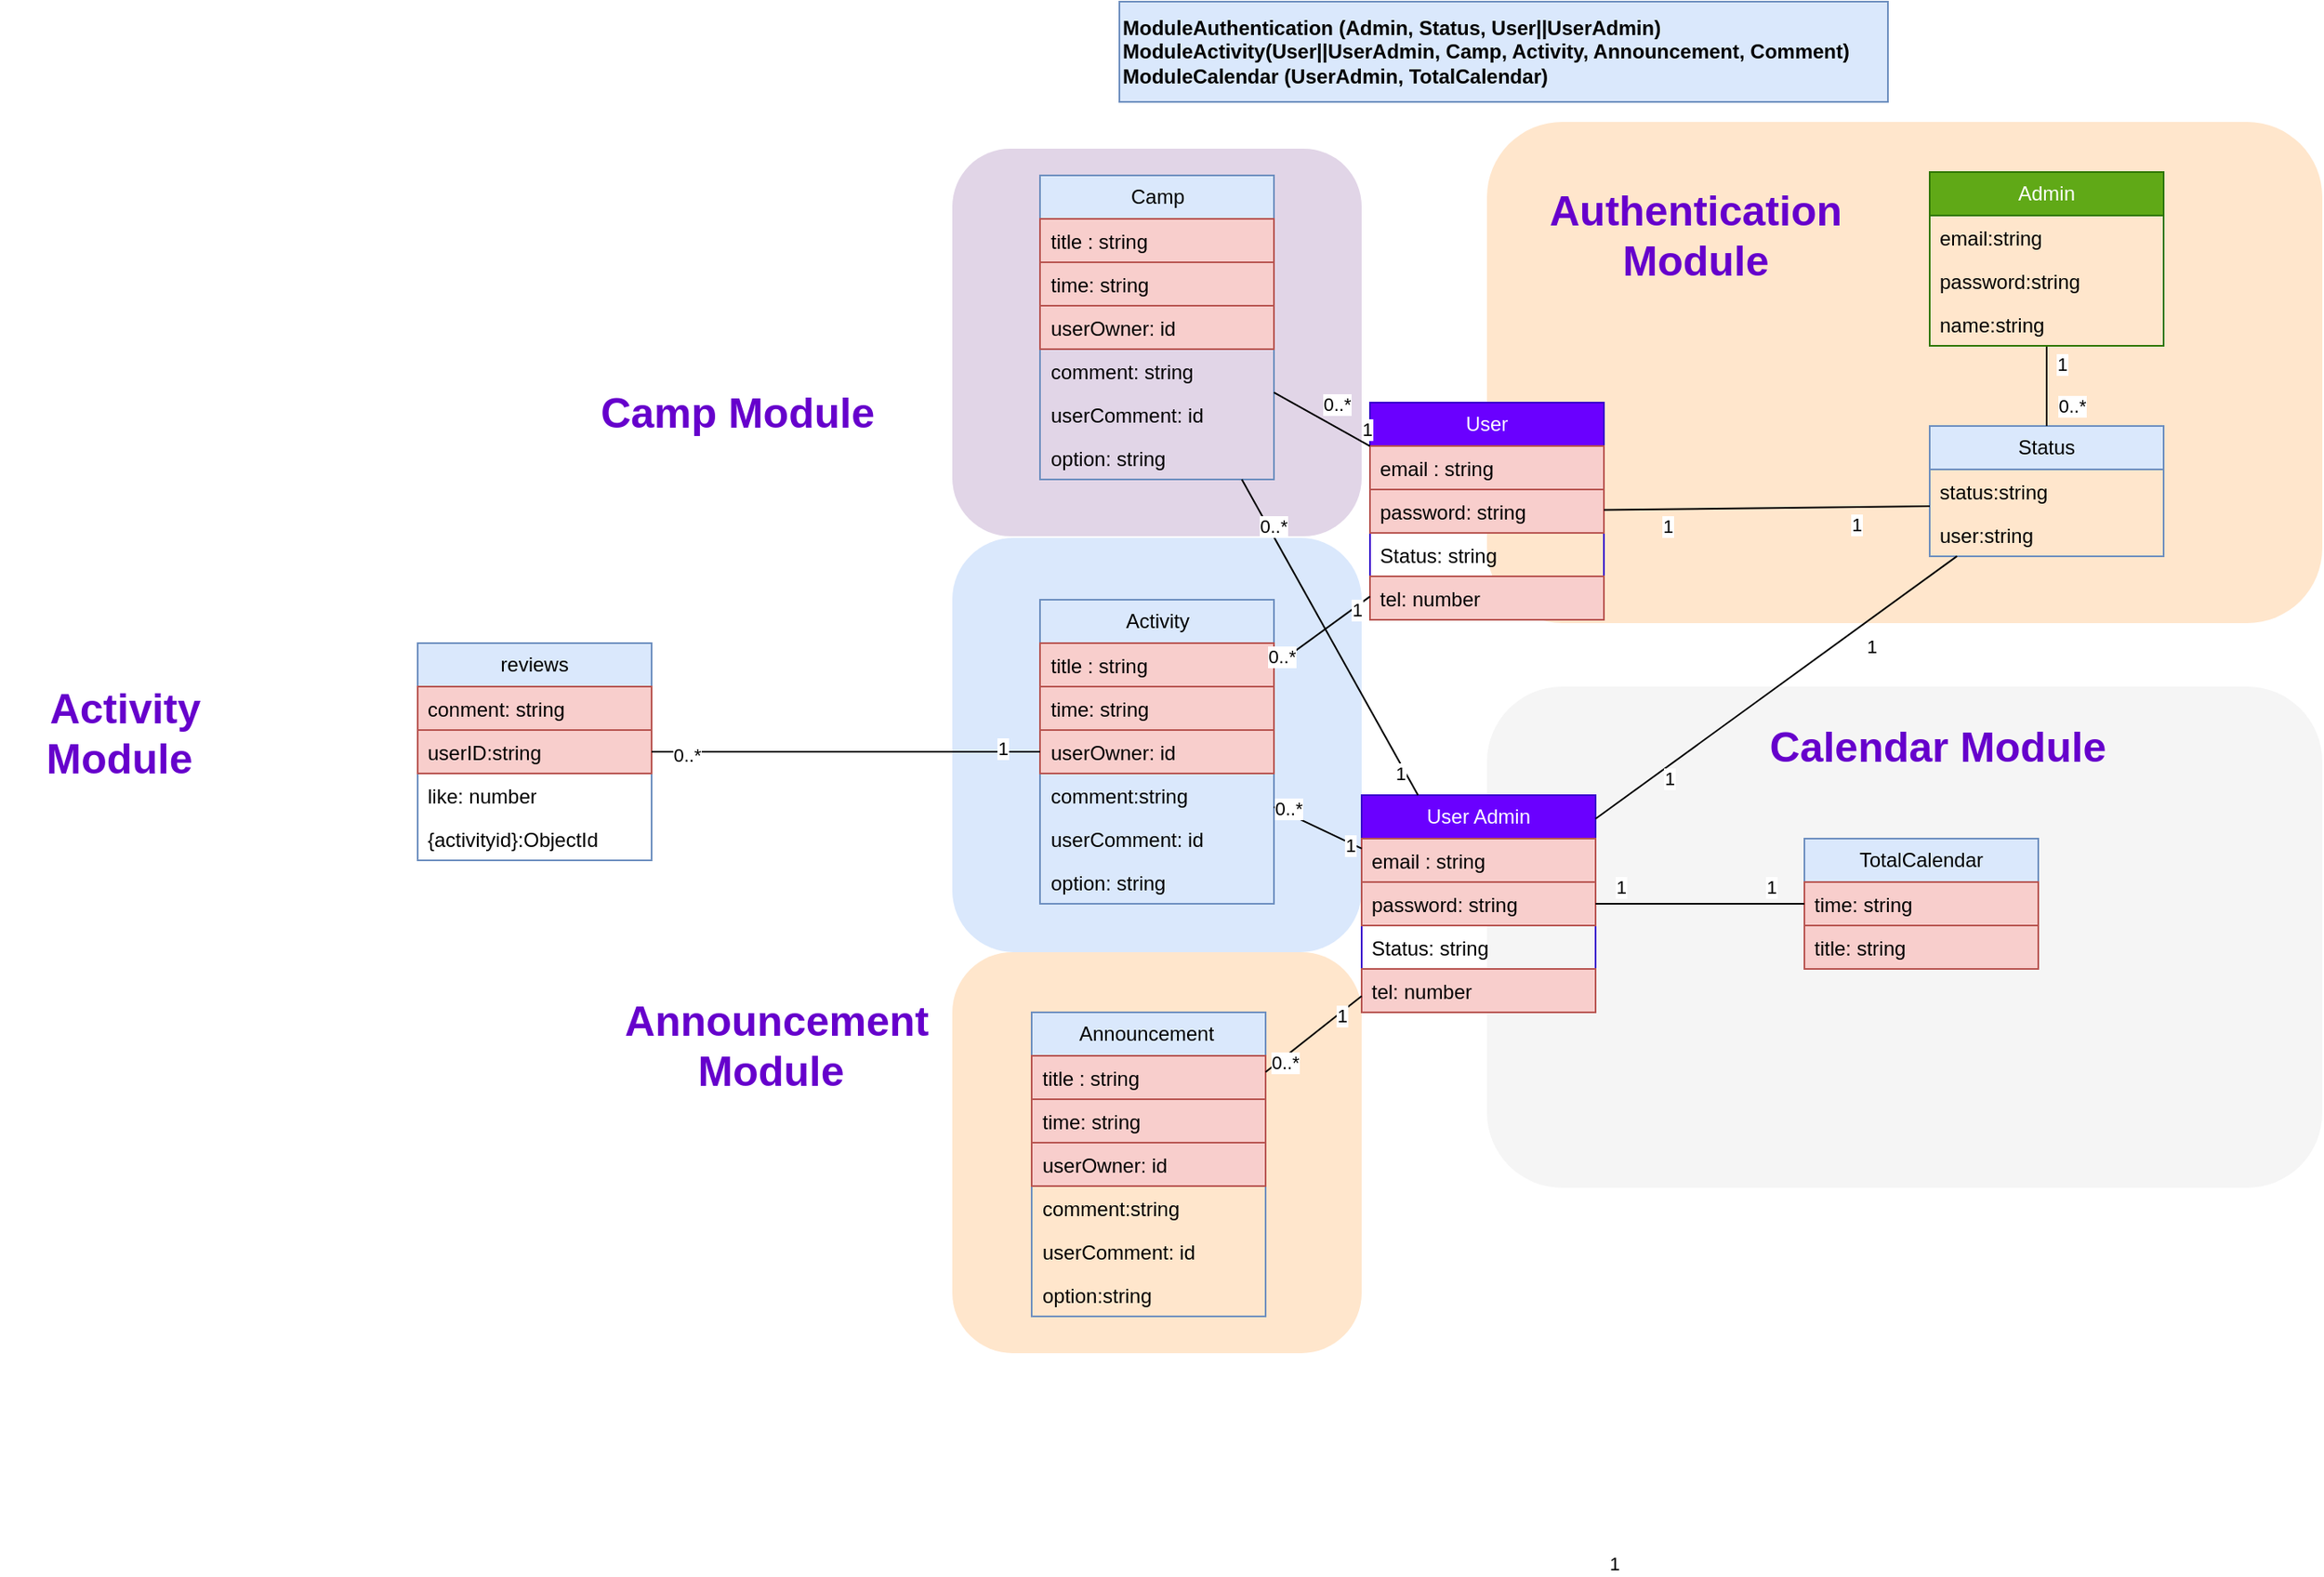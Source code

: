 <mxfile version="21.6.8" type="github">
  <diagram id="rmN0FbChLDWqn9sg0333" name="Page-2">
    <mxGraphModel dx="2159" dy="834" grid="1" gridSize="10" guides="1" tooltips="1" connect="1" arrows="1" fold="1" page="1" pageScale="1" pageWidth="850" pageHeight="1100" math="0" shadow="0">
      <root>
        <mxCell id="0" />
        <mxCell id="1" parent="0" />
        <mxCell id="cLcXW2mZTePM9VA2FKtX-4" value="" style="rounded=1;whiteSpace=wrap;html=1;strokeColor=none;fillColor=#ffe6cc;" parent="1" vertex="1">
          <mxGeometry x="180" y="578.94" width="245" height="240" as="geometry" />
        </mxCell>
        <mxCell id="cLcXW2mZTePM9VA2FKtX-5" value="" style="rounded=1;whiteSpace=wrap;html=1;strokeColor=none;fillColor=#e1d5e7;" parent="1" vertex="1">
          <mxGeometry x="180" y="97.94" width="245" height="232.06" as="geometry" />
        </mxCell>
        <mxCell id="cLcXW2mZTePM9VA2FKtX-6" value="" style="rounded=1;whiteSpace=wrap;html=1;strokeColor=none;fillColor=#dae8fc;" parent="1" vertex="1">
          <mxGeometry x="180" y="330.94" width="245" height="248" as="geometry" />
        </mxCell>
        <mxCell id="1cO4MJASLVhL4EE68Gqv-121" value="" style="rounded=1;whiteSpace=wrap;html=1;strokeColor=none;fillColor=#ffe6cc;" parent="1" vertex="1">
          <mxGeometry x="500" y="82" width="500" height="300" as="geometry" />
        </mxCell>
        <mxCell id="1cO4MJASLVhL4EE68Gqv-129" value="" style="rounded=1;whiteSpace=wrap;html=1;strokeColor=none;fillColor=#f5f5f5;fontColor=#333333;" parent="1" vertex="1">
          <mxGeometry x="500" y="420" width="500" height="300" as="geometry" />
        </mxCell>
        <mxCell id="1cO4MJASLVhL4EE68Gqv-2" value="User" style="swimlane;fontStyle=0;childLayout=stackLayout;horizontal=1;startSize=26;fillColor=#6a00ff;horizontalStack=0;resizeParent=1;resizeParentMax=0;resizeLast=0;collapsible=1;marginBottom=0;whiteSpace=wrap;html=1;strokeColor=#3700CC;fontColor=#ffffff;" parent="1" vertex="1">
          <mxGeometry x="430" y="250" width="140" height="130" as="geometry" />
        </mxCell>
        <mxCell id="1cO4MJASLVhL4EE68Gqv-3" value="email : string&lt;span style=&quot;white-space: pre;&quot;&gt;&#x9;&lt;/span&gt;" style="text;strokeColor=#b85450;fillColor=#f8cecc;align=left;verticalAlign=top;spacingLeft=4;spacingRight=4;overflow=hidden;rotatable=0;points=[[0,0.5],[1,0.5]];portConstraint=eastwest;whiteSpace=wrap;html=1;" parent="1cO4MJASLVhL4EE68Gqv-2" vertex="1">
          <mxGeometry y="26" width="140" height="26" as="geometry" />
        </mxCell>
        <mxCell id="1cO4MJASLVhL4EE68Gqv-4" value="password: string" style="text;strokeColor=#b85450;fillColor=#f8cecc;align=left;verticalAlign=top;spacingLeft=4;spacingRight=4;overflow=hidden;rotatable=0;points=[[0,0.5],[1,0.5]];portConstraint=eastwest;whiteSpace=wrap;html=1;" parent="1cO4MJASLVhL4EE68Gqv-2" vertex="1">
          <mxGeometry y="52" width="140" height="26" as="geometry" />
        </mxCell>
        <mxCell id="1cO4MJASLVhL4EE68Gqv-5" value="Status: string" style="text;strokeColor=none;fillColor=none;align=left;verticalAlign=top;spacingLeft=4;spacingRight=4;overflow=hidden;rotatable=0;points=[[0,0.5],[1,0.5]];portConstraint=eastwest;whiteSpace=wrap;html=1;" parent="1cO4MJASLVhL4EE68Gqv-2" vertex="1">
          <mxGeometry y="78" width="140" height="26" as="geometry" />
        </mxCell>
        <mxCell id="1cO4MJASLVhL4EE68Gqv-16" value="tel: number" style="text;align=left;verticalAlign=top;spacingLeft=4;spacingRight=4;overflow=hidden;rotatable=0;points=[[0,0.5],[1,0.5]];portConstraint=eastwest;whiteSpace=wrap;html=1;fillColor=#f8cecc;strokeColor=#b85450;" parent="1cO4MJASLVhL4EE68Gqv-2" vertex="1">
          <mxGeometry y="104" width="140" height="26" as="geometry" />
        </mxCell>
        <mxCell id="1cO4MJASLVhL4EE68Gqv-21" value="User Admin" style="swimlane;fontStyle=0;childLayout=stackLayout;horizontal=1;startSize=26;fillColor=#6a00ff;horizontalStack=0;resizeParent=1;resizeParentMax=0;resizeLast=0;collapsible=1;marginBottom=0;whiteSpace=wrap;html=1;strokeColor=#3700CC;fontColor=#ffffff;" parent="1" vertex="1">
          <mxGeometry x="425" y="485" width="140" height="130" as="geometry" />
        </mxCell>
        <mxCell id="1cO4MJASLVhL4EE68Gqv-22" value="email : string&lt;span style=&quot;white-space: pre;&quot;&gt;&#x9;&lt;/span&gt;" style="text;strokeColor=#b85450;fillColor=#f8cecc;align=left;verticalAlign=top;spacingLeft=4;spacingRight=4;overflow=hidden;rotatable=0;points=[[0,0.5],[1,0.5]];portConstraint=eastwest;whiteSpace=wrap;html=1;" parent="1cO4MJASLVhL4EE68Gqv-21" vertex="1">
          <mxGeometry y="26" width="140" height="26" as="geometry" />
        </mxCell>
        <mxCell id="1cO4MJASLVhL4EE68Gqv-23" value="password: string" style="text;strokeColor=#b85450;fillColor=#f8cecc;align=left;verticalAlign=top;spacingLeft=4;spacingRight=4;overflow=hidden;rotatable=0;points=[[0,0.5],[1,0.5]];portConstraint=eastwest;whiteSpace=wrap;html=1;" parent="1cO4MJASLVhL4EE68Gqv-21" vertex="1">
          <mxGeometry y="52" width="140" height="26" as="geometry" />
        </mxCell>
        <mxCell id="1cO4MJASLVhL4EE68Gqv-24" value="Status: string" style="text;strokeColor=none;fillColor=none;align=left;verticalAlign=top;spacingLeft=4;spacingRight=4;overflow=hidden;rotatable=0;points=[[0,0.5],[1,0.5]];portConstraint=eastwest;whiteSpace=wrap;html=1;" parent="1cO4MJASLVhL4EE68Gqv-21" vertex="1">
          <mxGeometry y="78" width="140" height="26" as="geometry" />
        </mxCell>
        <mxCell id="1cO4MJASLVhL4EE68Gqv-26" value="tel: number" style="text;align=left;verticalAlign=top;spacingLeft=4;spacingRight=4;overflow=hidden;rotatable=0;points=[[0,0.5],[1,0.5]];portConstraint=eastwest;whiteSpace=wrap;html=1;fillColor=#f8cecc;strokeColor=#b85450;" parent="1cO4MJASLVhL4EE68Gqv-21" vertex="1">
          <mxGeometry y="104" width="140" height="26" as="geometry" />
        </mxCell>
        <mxCell id="1cO4MJASLVhL4EE68Gqv-27" value="TotalCalendar" style="swimlane;fontStyle=0;childLayout=stackLayout;horizontal=1;startSize=26;fillColor=#dae8fc;horizontalStack=0;resizeParent=1;resizeParentMax=0;resizeLast=0;collapsible=1;marginBottom=0;whiteSpace=wrap;html=1;strokeColor=#6c8ebf;" parent="1" vertex="1">
          <mxGeometry x="690" y="511.0" width="140" height="78" as="geometry" />
        </mxCell>
        <mxCell id="1cO4MJASLVhL4EE68Gqv-28" value="time: string" style="text;strokeColor=#b85450;fillColor=#f8cecc;align=left;verticalAlign=top;spacingLeft=4;spacingRight=4;overflow=hidden;rotatable=0;points=[[0,0.5],[1,0.5]];portConstraint=eastwest;whiteSpace=wrap;html=1;" parent="1cO4MJASLVhL4EE68Gqv-27" vertex="1">
          <mxGeometry y="26" width="140" height="26" as="geometry" />
        </mxCell>
        <mxCell id="1cO4MJASLVhL4EE68Gqv-30" value="title: string" style="text;strokeColor=#b85450;fillColor=#f8cecc;align=left;verticalAlign=top;spacingLeft=4;spacingRight=4;overflow=hidden;rotatable=0;points=[[0,0.5],[1,0.5]];portConstraint=eastwest;whiteSpace=wrap;html=1;" parent="1cO4MJASLVhL4EE68Gqv-27" vertex="1">
          <mxGeometry y="52" width="140" height="26" as="geometry" />
        </mxCell>
        <mxCell id="1cO4MJASLVhL4EE68Gqv-35" value="" style="endArrow=none;endFill=1;endSize=12;html=1;rounded=0;" parent="1" source="1cO4MJASLVhL4EE68Gqv-21" target="1cO4MJASLVhL4EE68Gqv-27" edge="1">
          <mxGeometry width="160" relative="1" as="geometry">
            <mxPoint x="760" y="471.58" as="sourcePoint" />
            <mxPoint x="920" y="471.58" as="targetPoint" />
          </mxGeometry>
        </mxCell>
        <mxCell id="1cO4MJASLVhL4EE68Gqv-56" value="1" style="edgeLabel;html=1;align=center;verticalAlign=middle;resizable=0;points=[];" parent="1cO4MJASLVhL4EE68Gqv-35" vertex="1" connectable="0">
          <mxGeometry x="-0.717" y="2" relative="1" as="geometry">
            <mxPoint x="-7" y="397" as="offset" />
          </mxGeometry>
        </mxCell>
        <mxCell id="1cO4MJASLVhL4EE68Gqv-55" value="1" style="edgeLabel;html=1;align=center;verticalAlign=middle;resizable=0;points=[];" parent="1cO4MJASLVhL4EE68Gqv-35" vertex="1" connectable="0">
          <mxGeometry x="0.54" relative="1" as="geometry">
            <mxPoint x="8" y="-10" as="offset" />
          </mxGeometry>
        </mxCell>
        <mxCell id="cLcXW2mZTePM9VA2FKtX-1" value="1" style="edgeLabel;html=1;align=center;verticalAlign=middle;resizable=0;points=[];" parent="1cO4MJASLVhL4EE68Gqv-35" vertex="1" connectable="0">
          <mxGeometry x="-0.76" y="-2" relative="1" as="geometry">
            <mxPoint y="-12" as="offset" />
          </mxGeometry>
        </mxCell>
        <mxCell id="1cO4MJASLVhL4EE68Gqv-46" value="Camp" style="swimlane;fontStyle=0;childLayout=stackLayout;horizontal=1;startSize=26;fillColor=#dae8fc;horizontalStack=0;resizeParent=1;resizeParentMax=0;resizeLast=0;collapsible=1;marginBottom=0;whiteSpace=wrap;html=1;strokeColor=#6c8ebf;" parent="1" vertex="1">
          <mxGeometry x="232.5" y="114" width="140" height="182" as="geometry" />
        </mxCell>
        <mxCell id="1cO4MJASLVhL4EE68Gqv-47" value="title : string" style="text;strokeColor=#b85450;fillColor=#f8cecc;align=left;verticalAlign=top;spacingLeft=4;spacingRight=4;overflow=hidden;rotatable=0;points=[[0,0.5],[1,0.5]];portConstraint=eastwest;whiteSpace=wrap;html=1;" parent="1cO4MJASLVhL4EE68Gqv-46" vertex="1">
          <mxGeometry y="26" width="140" height="26" as="geometry" />
        </mxCell>
        <mxCell id="1cO4MJASLVhL4EE68Gqv-48" value="time: string" style="text;strokeColor=#b85450;fillColor=#f8cecc;align=left;verticalAlign=top;spacingLeft=4;spacingRight=4;overflow=hidden;rotatable=0;points=[[0,0.5],[1,0.5]];portConstraint=eastwest;whiteSpace=wrap;html=1;" parent="1cO4MJASLVhL4EE68Gqv-46" vertex="1">
          <mxGeometry y="52" width="140" height="26" as="geometry" />
        </mxCell>
        <mxCell id="1cO4MJASLVhL4EE68Gqv-50" value="userOwner: id" style="text;strokeColor=#b85450;fillColor=#f8cecc;align=left;verticalAlign=top;spacingLeft=4;spacingRight=4;overflow=hidden;rotatable=0;points=[[0,0.5],[1,0.5]];portConstraint=eastwest;whiteSpace=wrap;html=1;" parent="1cO4MJASLVhL4EE68Gqv-46" vertex="1">
          <mxGeometry y="78" width="140" height="26" as="geometry" />
        </mxCell>
        <mxCell id="1cO4MJASLVhL4EE68Gqv-51" value="comment: string" style="text;align=left;verticalAlign=top;spacingLeft=4;spacingRight=4;overflow=hidden;rotatable=0;points=[[0,0.5],[1,0.5]];portConstraint=eastwest;whiteSpace=wrap;html=1;" parent="1cO4MJASLVhL4EE68Gqv-46" vertex="1">
          <mxGeometry y="104" width="140" height="26" as="geometry" />
        </mxCell>
        <mxCell id="1cO4MJASLVhL4EE68Gqv-141" value="userComment: id" style="text;align=left;verticalAlign=top;spacingLeft=4;spacingRight=4;overflow=hidden;rotatable=0;points=[[0,0.5],[1,0.5]];portConstraint=eastwest;whiteSpace=wrap;html=1;" parent="1cO4MJASLVhL4EE68Gqv-46" vertex="1">
          <mxGeometry y="130" width="140" height="26" as="geometry" />
        </mxCell>
        <mxCell id="cLcXW2mZTePM9VA2FKtX-20" value="option: string" style="text;align=left;verticalAlign=top;spacingLeft=4;spacingRight=4;overflow=hidden;rotatable=0;points=[[0,0.5],[1,0.5]];portConstraint=eastwest;whiteSpace=wrap;html=1;" parent="1cO4MJASLVhL4EE68Gqv-46" vertex="1">
          <mxGeometry y="156" width="140" height="26" as="geometry" />
        </mxCell>
        <mxCell id="1cO4MJASLVhL4EE68Gqv-52" value="" style="endArrow=none;endFill=1;endSize=12;html=1;rounded=0;" parent="1" source="1cO4MJASLVhL4EE68Gqv-2" target="1cO4MJASLVhL4EE68Gqv-46" edge="1">
          <mxGeometry width="160" relative="1" as="geometry">
            <mxPoint x="515" y="445.94" as="sourcePoint" />
            <mxPoint x="675" y="445.94" as="targetPoint" />
          </mxGeometry>
        </mxCell>
        <mxCell id="1cO4MJASLVhL4EE68Gqv-53" value="1" style="edgeLabel;html=1;align=center;verticalAlign=middle;resizable=0;points=[];" parent="1cO4MJASLVhL4EE68Gqv-52" vertex="1" connectable="0">
          <mxGeometry x="-0.728" y="1" relative="1" as="geometry">
            <mxPoint x="6" y="-7" as="offset" />
          </mxGeometry>
        </mxCell>
        <mxCell id="1cO4MJASLVhL4EE68Gqv-54" value="0..*" style="edgeLabel;html=1;align=center;verticalAlign=middle;resizable=0;points=[];" parent="1cO4MJASLVhL4EE68Gqv-52" vertex="1" connectable="0">
          <mxGeometry x="0.556" y="-1" relative="1" as="geometry">
            <mxPoint x="24" as="offset" />
          </mxGeometry>
        </mxCell>
        <mxCell id="1cO4MJASLVhL4EE68Gqv-57" value="" style="endArrow=none;endFill=1;endSize=12;html=1;rounded=0;" parent="1" source="1cO4MJASLVhL4EE68Gqv-46" target="1cO4MJASLVhL4EE68Gqv-21" edge="1">
          <mxGeometry width="160" relative="1" as="geometry">
            <mxPoint x="245" y="485.94" as="sourcePoint" />
            <mxPoint x="405" y="485.94" as="targetPoint" />
          </mxGeometry>
        </mxCell>
        <mxCell id="1cO4MJASLVhL4EE68Gqv-58" value="1" style="edgeLabel;html=1;align=center;verticalAlign=middle;resizable=0;points=[];" parent="1cO4MJASLVhL4EE68Gqv-57" vertex="1" connectable="0">
          <mxGeometry x="0.844" y="-3" relative="1" as="geometry">
            <mxPoint as="offset" />
          </mxGeometry>
        </mxCell>
        <mxCell id="1cO4MJASLVhL4EE68Gqv-59" value="0..*" style="edgeLabel;html=1;align=center;verticalAlign=middle;resizable=0;points=[];" parent="1cO4MJASLVhL4EE68Gqv-57" vertex="1" connectable="0">
          <mxGeometry x="-0.696" y="3" relative="1" as="geometry">
            <mxPoint as="offset" />
          </mxGeometry>
        </mxCell>
        <mxCell id="1cO4MJASLVhL4EE68Gqv-60" value="Activity" style="swimlane;fontStyle=0;childLayout=stackLayout;horizontal=1;startSize=26;fillColor=#dae8fc;horizontalStack=0;resizeParent=1;resizeParentMax=0;resizeLast=0;collapsible=1;marginBottom=0;whiteSpace=wrap;html=1;strokeColor=#6c8ebf;" parent="1" vertex="1">
          <mxGeometry x="232.5" y="368" width="140" height="182" as="geometry" />
        </mxCell>
        <mxCell id="1cO4MJASLVhL4EE68Gqv-61" value="title : string&lt;span style=&quot;white-space: pre;&quot;&gt;&#x9;&lt;/span&gt;" style="text;strokeColor=#b85450;fillColor=#f8cecc;align=left;verticalAlign=top;spacingLeft=4;spacingRight=4;overflow=hidden;rotatable=0;points=[[0,0.5],[1,0.5]];portConstraint=eastwest;whiteSpace=wrap;html=1;" parent="1cO4MJASLVhL4EE68Gqv-60" vertex="1">
          <mxGeometry y="26" width="140" height="26" as="geometry" />
        </mxCell>
        <mxCell id="1cO4MJASLVhL4EE68Gqv-62" value="time: string" style="text;strokeColor=#b85450;fillColor=#f8cecc;align=left;verticalAlign=top;spacingLeft=4;spacingRight=4;overflow=hidden;rotatable=0;points=[[0,0.5],[1,0.5]];portConstraint=eastwest;whiteSpace=wrap;html=1;" parent="1cO4MJASLVhL4EE68Gqv-60" vertex="1">
          <mxGeometry y="52" width="140" height="26" as="geometry" />
        </mxCell>
        <mxCell id="1cO4MJASLVhL4EE68Gqv-63" value="userOwner: id" style="text;strokeColor=#b85450;fillColor=#f8cecc;align=left;verticalAlign=top;spacingLeft=4;spacingRight=4;overflow=hidden;rotatable=0;points=[[0,0.5],[1,0.5]];portConstraint=eastwest;whiteSpace=wrap;html=1;" parent="1cO4MJASLVhL4EE68Gqv-60" vertex="1">
          <mxGeometry y="78" width="140" height="26" as="geometry" />
        </mxCell>
        <mxCell id="1cO4MJASLVhL4EE68Gqv-64" value="comment:string" style="text;align=left;verticalAlign=top;spacingLeft=4;spacingRight=4;overflow=hidden;rotatable=0;points=[[0,0.5],[1,0.5]];portConstraint=eastwest;whiteSpace=wrap;html=1;" parent="1cO4MJASLVhL4EE68Gqv-60" vertex="1">
          <mxGeometry y="104" width="140" height="26" as="geometry" />
        </mxCell>
        <mxCell id="1cO4MJASLVhL4EE68Gqv-139" value="userComment: id" style="text;align=left;verticalAlign=top;spacingLeft=4;spacingRight=4;overflow=hidden;rotatable=0;points=[[0,0.5],[1,0.5]];portConstraint=eastwest;whiteSpace=wrap;html=1;" parent="1cO4MJASLVhL4EE68Gqv-60" vertex="1">
          <mxGeometry y="130" width="140" height="26" as="geometry" />
        </mxCell>
        <mxCell id="cLcXW2mZTePM9VA2FKtX-21" value="option: string" style="text;align=left;verticalAlign=top;spacingLeft=4;spacingRight=4;overflow=hidden;rotatable=0;points=[[0,0.5],[1,0.5]];portConstraint=eastwest;whiteSpace=wrap;html=1;" parent="1cO4MJASLVhL4EE68Gqv-60" vertex="1">
          <mxGeometry y="156" width="140" height="26" as="geometry" />
        </mxCell>
        <mxCell id="1cO4MJASLVhL4EE68Gqv-65" value="" style="endArrow=none;endFill=1;endSize=12;html=1;rounded=0;" parent="1" source="1cO4MJASLVhL4EE68Gqv-2" target="1cO4MJASLVhL4EE68Gqv-60" edge="1">
          <mxGeometry width="160" relative="1" as="geometry">
            <mxPoint x="745" y="595.94" as="sourcePoint" />
            <mxPoint x="905" y="595.94" as="targetPoint" />
          </mxGeometry>
        </mxCell>
        <mxCell id="1cO4MJASLVhL4EE68Gqv-66" value="1" style="edgeLabel;html=1;align=center;verticalAlign=middle;resizable=0;points=[];" parent="1cO4MJASLVhL4EE68Gqv-65" vertex="1" connectable="0">
          <mxGeometry x="-0.678" y="1" relative="1" as="geometry">
            <mxPoint as="offset" />
          </mxGeometry>
        </mxCell>
        <mxCell id="1cO4MJASLVhL4EE68Gqv-68" value="0..*" style="edgeLabel;html=1;align=center;verticalAlign=middle;resizable=0;points=[];" parent="1cO4MJASLVhL4EE68Gqv-65" vertex="1" connectable="0">
          <mxGeometry x="0.794" y="-3" relative="1" as="geometry">
            <mxPoint as="offset" />
          </mxGeometry>
        </mxCell>
        <mxCell id="1cO4MJASLVhL4EE68Gqv-69" value="" style="endArrow=none;endFill=1;endSize=12;html=1;rounded=0;" parent="1" source="1cO4MJASLVhL4EE68Gqv-21" target="1cO4MJASLVhL4EE68Gqv-60" edge="1">
          <mxGeometry width="160" relative="1" as="geometry">
            <mxPoint x="745" y="595.94" as="sourcePoint" />
            <mxPoint x="905" y="595.94" as="targetPoint" />
          </mxGeometry>
        </mxCell>
        <mxCell id="1cO4MJASLVhL4EE68Gqv-70" value="0..*" style="edgeLabel;html=1;align=center;verticalAlign=middle;resizable=0;points=[];" parent="1cO4MJASLVhL4EE68Gqv-69" vertex="1" connectable="0">
          <mxGeometry x="0.723" y="-3" relative="1" as="geometry">
            <mxPoint as="offset" />
          </mxGeometry>
        </mxCell>
        <mxCell id="1cO4MJASLVhL4EE68Gqv-71" value="1" style="edgeLabel;html=1;align=center;verticalAlign=middle;resizable=0;points=[];" parent="1cO4MJASLVhL4EE68Gqv-69" vertex="1" connectable="0">
          <mxGeometry x="-0.753" y="1" relative="1" as="geometry">
            <mxPoint as="offset" />
          </mxGeometry>
        </mxCell>
        <mxCell id="1cO4MJASLVhL4EE68Gqv-72" value="Announcement&amp;nbsp;" style="swimlane;fontStyle=0;childLayout=stackLayout;horizontal=1;startSize=26;fillColor=#dae8fc;horizontalStack=0;resizeParent=1;resizeParentMax=0;resizeLast=0;collapsible=1;marginBottom=0;whiteSpace=wrap;html=1;strokeColor=#6c8ebf;" parent="1" vertex="1">
          <mxGeometry x="227.5" y="615" width="140" height="182" as="geometry" />
        </mxCell>
        <mxCell id="1cO4MJASLVhL4EE68Gqv-73" value="title : string&lt;span style=&quot;white-space: pre;&quot;&gt;&#x9;&lt;/span&gt;" style="text;strokeColor=#b85450;fillColor=#f8cecc;align=left;verticalAlign=top;spacingLeft=4;spacingRight=4;overflow=hidden;rotatable=0;points=[[0,0.5],[1,0.5]];portConstraint=eastwest;whiteSpace=wrap;html=1;" parent="1cO4MJASLVhL4EE68Gqv-72" vertex="1">
          <mxGeometry y="26" width="140" height="26" as="geometry" />
        </mxCell>
        <mxCell id="1cO4MJASLVhL4EE68Gqv-74" value="time: string" style="text;strokeColor=#b85450;fillColor=#f8cecc;align=left;verticalAlign=top;spacingLeft=4;spacingRight=4;overflow=hidden;rotatable=0;points=[[0,0.5],[1,0.5]];portConstraint=eastwest;whiteSpace=wrap;html=1;" parent="1cO4MJASLVhL4EE68Gqv-72" vertex="1">
          <mxGeometry y="52" width="140" height="26" as="geometry" />
        </mxCell>
        <mxCell id="1cO4MJASLVhL4EE68Gqv-75" value="userOwner: id" style="text;strokeColor=#b85450;fillColor=#f8cecc;align=left;verticalAlign=top;spacingLeft=4;spacingRight=4;overflow=hidden;rotatable=0;points=[[0,0.5],[1,0.5]];portConstraint=eastwest;whiteSpace=wrap;html=1;" parent="1cO4MJASLVhL4EE68Gqv-72" vertex="1">
          <mxGeometry y="78" width="140" height="26" as="geometry" />
        </mxCell>
        <mxCell id="1cO4MJASLVhL4EE68Gqv-76" value="comment:string" style="text;align=left;verticalAlign=top;spacingLeft=4;spacingRight=4;overflow=hidden;rotatable=0;points=[[0,0.5],[1,0.5]];portConstraint=eastwest;whiteSpace=wrap;html=1;" parent="1cO4MJASLVhL4EE68Gqv-72" vertex="1">
          <mxGeometry y="104" width="140" height="26" as="geometry" />
        </mxCell>
        <mxCell id="1cO4MJASLVhL4EE68Gqv-140" value="userComment: id" style="text;align=left;verticalAlign=top;spacingLeft=4;spacingRight=4;overflow=hidden;rotatable=0;points=[[0,0.5],[1,0.5]];portConstraint=eastwest;whiteSpace=wrap;html=1;" parent="1cO4MJASLVhL4EE68Gqv-72" vertex="1">
          <mxGeometry y="130" width="140" height="26" as="geometry" />
        </mxCell>
        <mxCell id="cLcXW2mZTePM9VA2FKtX-22" value="option:string" style="text;align=left;verticalAlign=top;spacingLeft=4;spacingRight=4;overflow=hidden;rotatable=0;points=[[0,0.5],[1,0.5]];portConstraint=eastwest;whiteSpace=wrap;html=1;" parent="1cO4MJASLVhL4EE68Gqv-72" vertex="1">
          <mxGeometry y="156" width="140" height="26" as="geometry" />
        </mxCell>
        <mxCell id="1cO4MJASLVhL4EE68Gqv-81" value="" style="endArrow=none;endFill=1;endSize=12;html=1;rounded=0;" parent="1" source="1cO4MJASLVhL4EE68Gqv-21" target="1cO4MJASLVhL4EE68Gqv-72" edge="1">
          <mxGeometry width="160" relative="1" as="geometry">
            <mxPoint x="585" y="555.94" as="sourcePoint" />
            <mxPoint x="835" y="565.94" as="targetPoint" />
          </mxGeometry>
        </mxCell>
        <mxCell id="1cO4MJASLVhL4EE68Gqv-82" value="1" style="edgeLabel;html=1;align=center;verticalAlign=middle;resizable=0;points=[];" parent="1cO4MJASLVhL4EE68Gqv-81" vertex="1" connectable="0">
          <mxGeometry x="-0.537" y="1" relative="1" as="geometry">
            <mxPoint as="offset" />
          </mxGeometry>
        </mxCell>
        <mxCell id="1cO4MJASLVhL4EE68Gqv-83" value="0..*" style="edgeLabel;html=1;align=center;verticalAlign=middle;resizable=0;points=[];" parent="1cO4MJASLVhL4EE68Gqv-81" vertex="1" connectable="0">
          <mxGeometry x="0.643" y="1" relative="1" as="geometry">
            <mxPoint y="1" as="offset" />
          </mxGeometry>
        </mxCell>
        <mxCell id="1cO4MJASLVhL4EE68Gqv-98" value="Status" style="swimlane;fontStyle=0;childLayout=stackLayout;horizontal=1;startSize=26;fillColor=#dae8fc;horizontalStack=0;resizeParent=1;resizeParentMax=0;resizeLast=0;collapsible=1;marginBottom=0;whiteSpace=wrap;html=1;strokeColor=#6c8ebf;" parent="1" vertex="1">
          <mxGeometry x="765" y="263.94" width="140" height="78" as="geometry" />
        </mxCell>
        <mxCell id="1cO4MJASLVhL4EE68Gqv-99" value="status:string" style="text;strokeColor=none;fillColor=none;align=left;verticalAlign=top;spacingLeft=4;spacingRight=4;overflow=hidden;rotatable=0;points=[[0,0.5],[1,0.5]];portConstraint=eastwest;whiteSpace=wrap;html=1;" parent="1cO4MJASLVhL4EE68Gqv-98" vertex="1">
          <mxGeometry y="26" width="140" height="26" as="geometry" />
        </mxCell>
        <mxCell id="1cO4MJASLVhL4EE68Gqv-100" value="user:string" style="text;strokeColor=none;fillColor=none;align=left;verticalAlign=top;spacingLeft=4;spacingRight=4;overflow=hidden;rotatable=0;points=[[0,0.5],[1,0.5]];portConstraint=eastwest;whiteSpace=wrap;html=1;" parent="1cO4MJASLVhL4EE68Gqv-98" vertex="1">
          <mxGeometry y="52" width="140" height="26" as="geometry" />
        </mxCell>
        <mxCell id="1cO4MJASLVhL4EE68Gqv-102" value="" style="endArrow=none&#xa;;endFill=1;endSize=12;html=1;rounded=0;" parent="1" source="1cO4MJASLVhL4EE68Gqv-124" target="1cO4MJASLVhL4EE68Gqv-98" edge="1">
          <mxGeometry width="160" relative="1" as="geometry">
            <mxPoint x="835" y="164" as="sourcePoint" />
            <mxPoint x="915" y="154" as="targetPoint" />
          </mxGeometry>
        </mxCell>
        <mxCell id="1cO4MJASLVhL4EE68Gqv-103" value="1" style="edgeLabel;html=1;align=center;verticalAlign=middle;resizable=0;points=[];" parent="1cO4MJASLVhL4EE68Gqv-102" vertex="1" connectable="0">
          <mxGeometry x="-0.568" y="-1" relative="1" as="geometry">
            <mxPoint x="10" as="offset" />
          </mxGeometry>
        </mxCell>
        <mxCell id="1cO4MJASLVhL4EE68Gqv-104" value="0..*" style="edgeLabel;html=1;align=center;verticalAlign=middle;resizable=0;points=[];" parent="1cO4MJASLVhL4EE68Gqv-102" vertex="1" connectable="0">
          <mxGeometry x="0.443" y="2" relative="1" as="geometry">
            <mxPoint x="13" y="1" as="offset" />
          </mxGeometry>
        </mxCell>
        <mxCell id="1cO4MJASLVhL4EE68Gqv-105" value="" style="endArrow=none&#xa;;endFill=1;endSize=12;html=1;rounded=0;" parent="1" source="1cO4MJASLVhL4EE68Gqv-2" edge="1">
          <mxGeometry width="160" relative="1" as="geometry">
            <mxPoint x="675" y="312.0" as="sourcePoint" />
            <mxPoint x="765" y="312.0" as="targetPoint" />
          </mxGeometry>
        </mxCell>
        <mxCell id="1cO4MJASLVhL4EE68Gqv-106" value="1" style="edgeLabel;html=1;align=center;verticalAlign=middle;resizable=0;points=[];" parent="1cO4MJASLVhL4EE68Gqv-105" vertex="1" connectable="0">
          <mxGeometry x="-0.568" y="-1" relative="1" as="geometry">
            <mxPoint x="-4" y="9" as="offset" />
          </mxGeometry>
        </mxCell>
        <mxCell id="1cO4MJASLVhL4EE68Gqv-107" value="1" style="edgeLabel;html=1;align=center;verticalAlign=middle;resizable=0;points=[];" parent="1cO4MJASLVhL4EE68Gqv-105" vertex="1" connectable="0">
          <mxGeometry x="0.443" y="2" relative="1" as="geometry">
            <mxPoint x="10" y="12" as="offset" />
          </mxGeometry>
        </mxCell>
        <mxCell id="1cO4MJASLVhL4EE68Gqv-108" value="" style="endArrow=none&#xa;;endFill=1;endSize=12;html=1;rounded=0;" parent="1" source="1cO4MJASLVhL4EE68Gqv-21" target="1cO4MJASLVhL4EE68Gqv-98" edge="1">
          <mxGeometry width="160" relative="1" as="geometry">
            <mxPoint x="675" y="240.0" as="sourcePoint" />
            <mxPoint x="765" y="240.0" as="targetPoint" />
          </mxGeometry>
        </mxCell>
        <mxCell id="1cO4MJASLVhL4EE68Gqv-109" value="1" style="edgeLabel;html=1;align=center;verticalAlign=middle;resizable=0;points=[];" parent="1cO4MJASLVhL4EE68Gqv-108" vertex="1" connectable="0">
          <mxGeometry x="-0.568" y="-1" relative="1" as="geometry">
            <mxPoint x="-4" y="9" as="offset" />
          </mxGeometry>
        </mxCell>
        <mxCell id="1cO4MJASLVhL4EE68Gqv-110" value="1" style="edgeLabel;html=1;align=center;verticalAlign=middle;resizable=0;points=[];" parent="1cO4MJASLVhL4EE68Gqv-108" vertex="1" connectable="0">
          <mxGeometry x="0.443" y="2" relative="1" as="geometry">
            <mxPoint x="10" y="12" as="offset" />
          </mxGeometry>
        </mxCell>
        <mxCell id="1cO4MJASLVhL4EE68Gqv-113" value="&lt;b&gt;ModuleAuthentication (Admin, Status, User||UserAdmin)&lt;br&gt;ModuleActivity(User||UserAdmin, Camp, Activity, Announcement, Comment)&lt;br&gt;ModuleCalendar (UserAdmin, TotalCalendar)&lt;/b&gt;" style="rounded=0;whiteSpace=wrap;html=1;align=left;labelBackgroundColor=#dae8fc;fillColor=#dae8fc;strokeColor=#6c8ebf;" parent="1" vertex="1">
          <mxGeometry x="280" y="10" width="460" height="60" as="geometry" />
        </mxCell>
        <mxCell id="1cO4MJASLVhL4EE68Gqv-124" value="Admin" style="swimlane;fontStyle=0;childLayout=stackLayout;horizontal=1;startSize=26;fillColor=#60a917;horizontalStack=0;resizeParent=1;resizeParentMax=0;resizeLast=0;collapsible=1;marginBottom=0;whiteSpace=wrap;html=1;strokeColor=#2D7600;fontColor=#ffffff;" parent="1" vertex="1">
          <mxGeometry x="765" y="112" width="140" height="104" as="geometry" />
        </mxCell>
        <mxCell id="1cO4MJASLVhL4EE68Gqv-125" value="email:string" style="text;strokeColor=none;fillColor=none;align=left;verticalAlign=top;spacingLeft=4;spacingRight=4;overflow=hidden;rotatable=0;points=[[0,0.5],[1,0.5]];portConstraint=eastwest;whiteSpace=wrap;html=1;" parent="1cO4MJASLVhL4EE68Gqv-124" vertex="1">
          <mxGeometry y="26" width="140" height="26" as="geometry" />
        </mxCell>
        <mxCell id="1cO4MJASLVhL4EE68Gqv-126" value="password:string" style="text;strokeColor=none;fillColor=none;align=left;verticalAlign=top;spacingLeft=4;spacingRight=4;overflow=hidden;rotatable=0;points=[[0,0.5],[1,0.5]];portConstraint=eastwest;whiteSpace=wrap;html=1;" parent="1cO4MJASLVhL4EE68Gqv-124" vertex="1">
          <mxGeometry y="52" width="140" height="26" as="geometry" />
        </mxCell>
        <mxCell id="1cO4MJASLVhL4EE68Gqv-128" value="name:string" style="text;strokeColor=none;fillColor=none;align=left;verticalAlign=top;spacingLeft=4;spacingRight=4;overflow=hidden;rotatable=0;points=[[0,0.5],[1,0.5]];portConstraint=eastwest;whiteSpace=wrap;html=1;" parent="1cO4MJASLVhL4EE68Gqv-124" vertex="1">
          <mxGeometry y="78" width="140" height="26" as="geometry" />
        </mxCell>
        <mxCell id="1cO4MJASLVhL4EE68Gqv-134" value="&lt;font style=&quot;font-size: 25px;&quot;&gt;Camp Module&amp;nbsp;&lt;/font&gt;" style="text;html=1;align=center;verticalAlign=middle;whiteSpace=wrap;rounded=0;fontStyle=1;fontColor=#6600CC;" parent="1" vertex="1">
          <mxGeometry x="-70" y="240" width="250" height="30" as="geometry" />
        </mxCell>
        <mxCell id="1cO4MJASLVhL4EE68Gqv-135" value="&lt;font style=&quot;font-size: 25px;&quot;&gt;Authentication Module&lt;/font&gt;" style="text;html=1;align=center;verticalAlign=middle;whiteSpace=wrap;rounded=0;fontStyle=1;fontColor=#6600CC;" parent="1" vertex="1">
          <mxGeometry x="530" y="134" width="190" height="30" as="geometry" />
        </mxCell>
        <mxCell id="1cO4MJASLVhL4EE68Gqv-136" value="&lt;font style=&quot;font-size: 25px;&quot;&gt;Calendar Module&lt;/font&gt;" style="text;html=1;align=center;verticalAlign=middle;whiteSpace=wrap;rounded=0;fontStyle=1;fontColor=#6600CC;" parent="1" vertex="1">
          <mxGeometry x="660" y="439.94" width="220" height="30" as="geometry" />
        </mxCell>
        <mxCell id="cLcXW2mZTePM9VA2FKtX-7" value="&lt;font style=&quot;font-size: 25px;&quot;&gt;Activity &lt;br&gt;Module&amp;nbsp;&lt;/font&gt;" style="text;html=1;align=center;verticalAlign=middle;whiteSpace=wrap;rounded=0;fontStyle=1;fontColor=#6600CC;" parent="1" vertex="1">
          <mxGeometry x="-390" y="402" width="150" height="90" as="geometry" />
        </mxCell>
        <mxCell id="cLcXW2mZTePM9VA2FKtX-8" value="&lt;font style=&quot;font-size: 25px;&quot;&gt;Announcement&lt;br&gt;Module&amp;nbsp;&lt;/font&gt;" style="text;html=1;align=center;verticalAlign=middle;whiteSpace=wrap;rounded=0;fontStyle=1;fontColor=#6600CC;" parent="1" vertex="1">
          <mxGeometry y="589" width="150" height="90" as="geometry" />
        </mxCell>
        <mxCell id="KV6sj_kEQlTHM0XkiqpX-1" value="reviews" style="swimlane;fontStyle=0;childLayout=stackLayout;horizontal=1;startSize=26;fillColor=#dae8fc;horizontalStack=0;resizeParent=1;resizeParentMax=0;resizeLast=0;collapsible=1;marginBottom=0;whiteSpace=wrap;html=1;strokeColor=#6c8ebf;" vertex="1" parent="1">
          <mxGeometry x="-140" y="394" width="140" height="130" as="geometry" />
        </mxCell>
        <mxCell id="KV6sj_kEQlTHM0XkiqpX-2" value="conment: string" style="text;strokeColor=#b85450;fillColor=#f8cecc;align=left;verticalAlign=top;spacingLeft=4;spacingRight=4;overflow=hidden;rotatable=0;points=[[0,0.5],[1,0.5]];portConstraint=eastwest;whiteSpace=wrap;html=1;" vertex="1" parent="KV6sj_kEQlTHM0XkiqpX-1">
          <mxGeometry y="26" width="140" height="26" as="geometry" />
        </mxCell>
        <mxCell id="KV6sj_kEQlTHM0XkiqpX-3" value="userID:string" style="text;strokeColor=#b85450;fillColor=#f8cecc;align=left;verticalAlign=top;spacingLeft=4;spacingRight=4;overflow=hidden;rotatable=0;points=[[0,0.5],[1,0.5]];portConstraint=eastwest;whiteSpace=wrap;html=1;" vertex="1" parent="KV6sj_kEQlTHM0XkiqpX-1">
          <mxGeometry y="52" width="140" height="26" as="geometry" />
        </mxCell>
        <mxCell id="KV6sj_kEQlTHM0XkiqpX-4" value="like: number" style="text;align=left;verticalAlign=top;spacingLeft=4;spacingRight=4;overflow=hidden;rotatable=0;points=[[0,0.5],[1,0.5]];portConstraint=eastwest;whiteSpace=wrap;html=1;" vertex="1" parent="KV6sj_kEQlTHM0XkiqpX-1">
          <mxGeometry y="78" width="140" height="26" as="geometry" />
        </mxCell>
        <mxCell id="KV6sj_kEQlTHM0XkiqpX-5" value="{activityid}:ObjectId" style="text;align=left;verticalAlign=top;spacingLeft=4;spacingRight=4;overflow=hidden;rotatable=0;points=[[0,0.5],[1,0.5]];portConstraint=eastwest;whiteSpace=wrap;html=1;" vertex="1" parent="KV6sj_kEQlTHM0XkiqpX-1">
          <mxGeometry y="104" width="140" height="26" as="geometry" />
        </mxCell>
        <mxCell id="KV6sj_kEQlTHM0XkiqpX-6" value="" style="endArrow=none&#xa;;html=1;rounded=0;" edge="1" parent="1" source="KV6sj_kEQlTHM0XkiqpX-1" target="1cO4MJASLVhL4EE68Gqv-60">
          <mxGeometry width="50" height="50" relative="1" as="geometry">
            <mxPoint x="150" y="520" as="sourcePoint" />
            <mxPoint x="200" y="470" as="targetPoint" />
          </mxGeometry>
        </mxCell>
        <mxCell id="KV6sj_kEQlTHM0XkiqpX-7" value="0..*" style="edgeLabel;html=1;align=center;verticalAlign=middle;resizable=0;points=[];" vertex="1" connectable="0" parent="KV6sj_kEQlTHM0XkiqpX-6">
          <mxGeometry x="-0.819" y="-2" relative="1" as="geometry">
            <mxPoint as="offset" />
          </mxGeometry>
        </mxCell>
        <mxCell id="KV6sj_kEQlTHM0XkiqpX-8" value="1" style="edgeLabel;html=1;align=center;verticalAlign=middle;resizable=0;points=[];" vertex="1" connectable="0" parent="KV6sj_kEQlTHM0XkiqpX-6">
          <mxGeometry x="0.127" y="2" relative="1" as="geometry">
            <mxPoint x="79" as="offset" />
          </mxGeometry>
        </mxCell>
      </root>
    </mxGraphModel>
  </diagram>
</mxfile>
